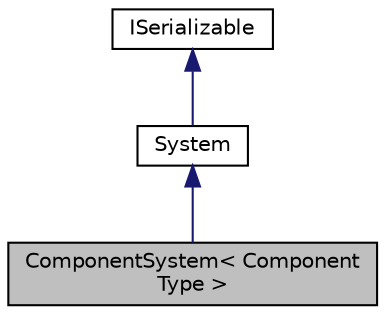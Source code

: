 digraph "ComponentSystem&lt; ComponentType &gt;"
{
 // LATEX_PDF_SIZE
  edge [fontname="Helvetica",fontsize="10",labelfontname="Helvetica",labelfontsize="10"];
  node [fontname="Helvetica",fontsize="10",shape=record];
  Node1 [label="ComponentSystem\< Component\lType \>",height=0.2,width=0.4,color="black", fillcolor="grey75", style="filled", fontcolor="black",tooltip="System that keeps track of a specific kind of Component."];
  Node2 -> Node1 [dir="back",color="midnightblue",fontsize="10",style="solid"];
  Node2 [label="System",height=0.2,width=0.4,color="black", fillcolor="white", style="filled",URL="$classSystem.html",tooltip="Base class for all Systems."];
  Node3 -> Node2 [dir="back",color="midnightblue",fontsize="10",style="solid"];
  Node3 [label="ISerializable",height=0.2,width=0.4,color="black", fillcolor="white", style="filled",URL="$classISerializable.html",tooltip="interface for all serializable objects"];
}
